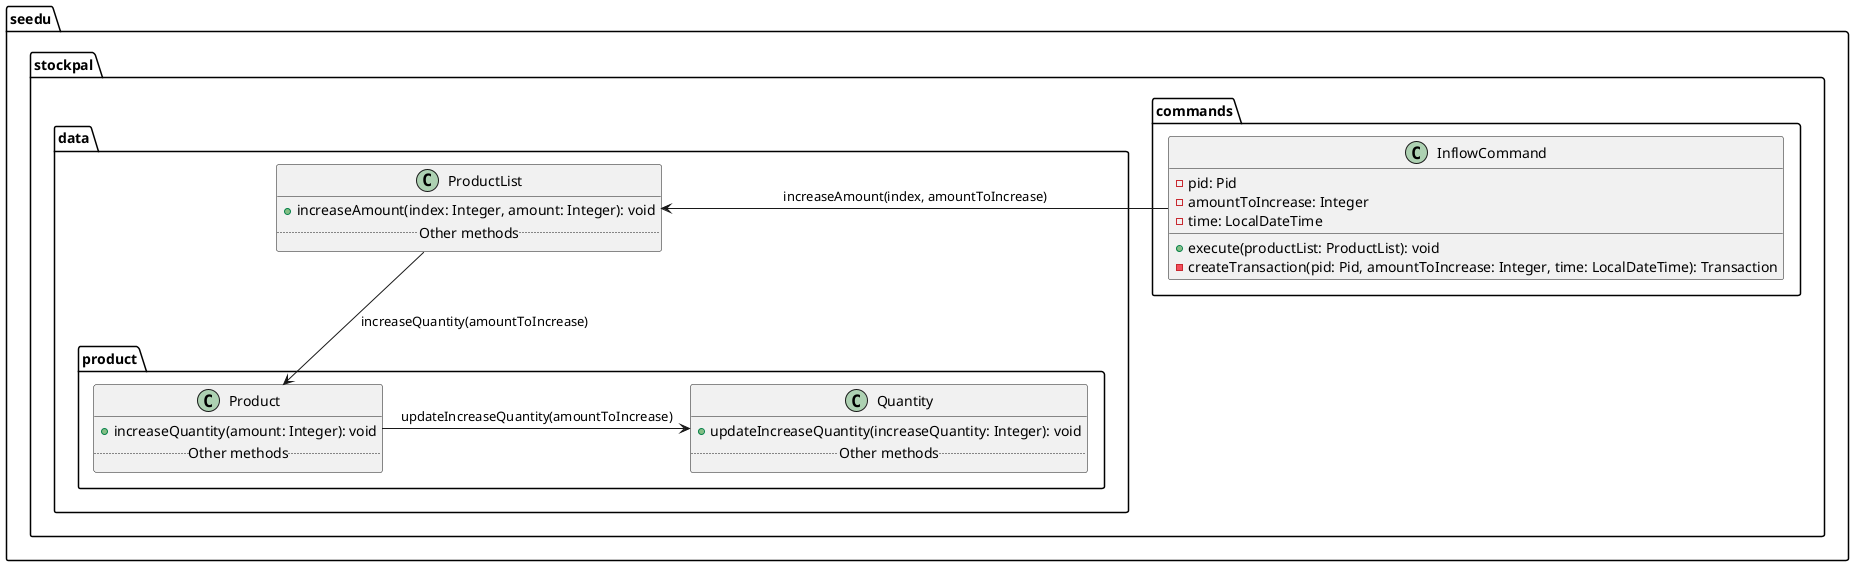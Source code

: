@startuml

package "seedu.stockpal.commands" {
    class InflowCommand {
        - pid: Pid
        - amountToIncrease: Integer
        - time: LocalDateTime

        + execute(productList: ProductList): void
        - createTransaction(pid: Pid, amountToIncrease: Integer, time: LocalDateTime): Transaction
    }
}

package "seedu.stockpal.data.product" {
    class Product {
        + increaseQuantity(amount: Integer): void
        .. Other methods ..
    }

    class Quantity {
        + updateIncreaseQuantity(increaseQuantity: Integer): void
        .. Other methods ..
    }

}

package "seedu.stockpal.data" {
    class ProductList {
            + increaseAmount(index: Integer, amount: Integer): void
            .. Other methods ..
    }
}

InflowCommand -> ProductList: increaseAmount(index, amountToIncrease)
ProductList --> Product: increaseQuantity(amountToIncrease)
Product -> Quantity: updateIncreaseQuantity(amountToIncrease)

@enduml
